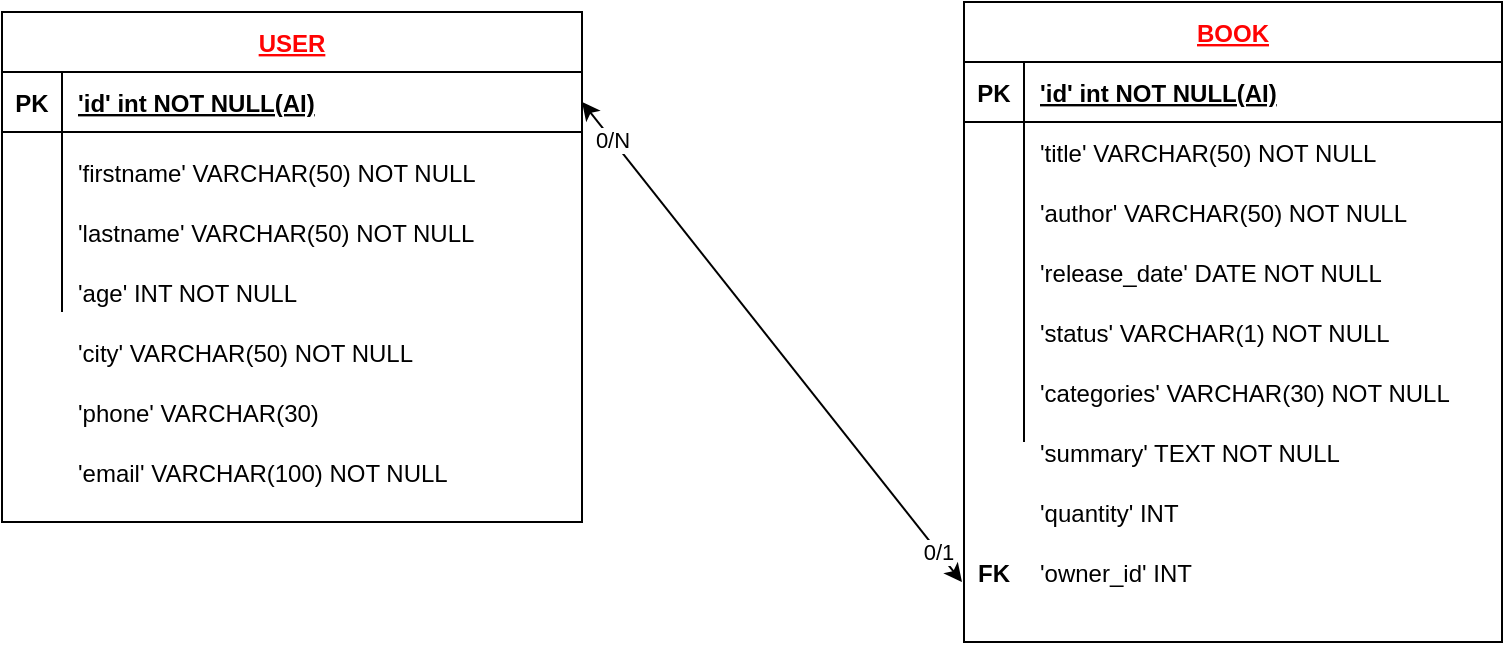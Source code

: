 <mxfile version="13.8.3" type="device"><diagram id="R2lEEEUBdFMjLlhIrx00" name="Page-1"><mxGraphModel dx="865" dy="489" grid="1" gridSize="10" guides="1" tooltips="1" connect="1" arrows="1" fold="1" page="1" pageScale="1" pageWidth="850" pageHeight="1100" math="0" shadow="0" extFonts="Permanent Marker^https://fonts.googleapis.com/css?family=Permanent+Marker"><root><mxCell id="0"/><mxCell id="1" parent="0"/><mxCell id="C-vyLk0tnHw3VtMMgP7b-23" value="USER" style="shape=table;startSize=30;container=1;collapsible=1;childLayout=tableLayout;fixedRows=1;rowLines=0;fontStyle=5;align=center;resizeLast=1;fontColor=#FF0303;" parent="1" vertex="1"><mxGeometry x="20" y="125" width="290" height="255" as="geometry"><mxRectangle x="120" y="120" width="70" height="30" as="alternateBounds"/></mxGeometry></mxCell><mxCell id="C-vyLk0tnHw3VtMMgP7b-24" value="" style="shape=partialRectangle;collapsible=0;dropTarget=0;pointerEvents=0;fillColor=none;points=[[0,0.5],[1,0.5]];portConstraint=eastwest;top=0;left=0;right=0;bottom=1;" parent="C-vyLk0tnHw3VtMMgP7b-23" vertex="1"><mxGeometry y="30" width="290" height="30" as="geometry"/></mxCell><mxCell id="C-vyLk0tnHw3VtMMgP7b-25" value="PK" style="shape=partialRectangle;overflow=hidden;connectable=0;fillColor=none;top=0;left=0;bottom=0;right=0;fontStyle=1;" parent="C-vyLk0tnHw3VtMMgP7b-24" vertex="1"><mxGeometry width="30" height="30" as="geometry"/></mxCell><mxCell id="C-vyLk0tnHw3VtMMgP7b-26" value="'id' int NOT NULL(AI)" style="shape=partialRectangle;overflow=hidden;connectable=0;fillColor=none;top=0;left=0;bottom=0;right=0;align=left;spacingLeft=6;fontStyle=5;" parent="C-vyLk0tnHw3VtMMgP7b-24" vertex="1"><mxGeometry x="30" width="260" height="30" as="geometry"/></mxCell><mxCell id="C-vyLk0tnHw3VtMMgP7b-27" value="" style="shape=partialRectangle;collapsible=0;dropTarget=0;pointerEvents=0;fillColor=none;points=[[0,0.5],[1,0.5]];portConstraint=eastwest;top=0;left=0;right=0;bottom=0;" parent="C-vyLk0tnHw3VtMMgP7b-23" vertex="1"><mxGeometry y="60" width="290" height="30" as="geometry"/></mxCell><mxCell id="C-vyLk0tnHw3VtMMgP7b-28" value="" style="shape=partialRectangle;overflow=hidden;connectable=0;fillColor=none;top=0;left=0;bottom=0;right=0;" parent="C-vyLk0tnHw3VtMMgP7b-27" vertex="1"><mxGeometry width="30" height="30" as="geometry"/></mxCell><mxCell id="C-vyLk0tnHw3VtMMgP7b-29" value="" style="shape=partialRectangle;overflow=hidden;connectable=0;fillColor=none;top=0;left=0;bottom=0;right=0;align=left;spacingLeft=6;fontStyle=0" parent="C-vyLk0tnHw3VtMMgP7b-27" vertex="1"><mxGeometry x="30" width="260" height="30" as="geometry"/></mxCell><mxCell id="9G9RI-8R0x99K9f1C3rV-15" value="" style="shape=partialRectangle;collapsible=0;dropTarget=0;pointerEvents=0;fillColor=none;points=[[0,0.5],[1,0.5]];portConstraint=eastwest;top=0;left=0;right=0;bottom=0;" parent="C-vyLk0tnHw3VtMMgP7b-23" vertex="1"><mxGeometry y="90" width="290" height="30" as="geometry"/></mxCell><mxCell id="9G9RI-8R0x99K9f1C3rV-16" value="" style="shape=partialRectangle;overflow=hidden;connectable=0;fillColor=none;top=0;left=0;bottom=0;right=0;" parent="9G9RI-8R0x99K9f1C3rV-15" vertex="1"><mxGeometry width="30" height="30" as="geometry"/></mxCell><mxCell id="9G9RI-8R0x99K9f1C3rV-17" value="" style="shape=partialRectangle;overflow=hidden;connectable=0;fillColor=none;top=0;left=0;bottom=0;right=0;align=left;spacingLeft=6;fontStyle=0" parent="9G9RI-8R0x99K9f1C3rV-15" vertex="1"><mxGeometry x="30" width="260" height="30" as="geometry"/></mxCell><mxCell id="9G9RI-8R0x99K9f1C3rV-18" value="" style="shape=partialRectangle;collapsible=0;dropTarget=0;pointerEvents=0;fillColor=none;points=[[0,0.5],[1,0.5]];portConstraint=eastwest;top=0;left=0;right=0;bottom=0;" parent="C-vyLk0tnHw3VtMMgP7b-23" vertex="1"><mxGeometry y="120" width="290" height="30" as="geometry"/></mxCell><mxCell id="9G9RI-8R0x99K9f1C3rV-19" value="" style="shape=partialRectangle;overflow=hidden;connectable=0;fillColor=none;top=0;left=0;bottom=0;right=0;" parent="9G9RI-8R0x99K9f1C3rV-18" vertex="1"><mxGeometry width="30" height="30" as="geometry"/></mxCell><mxCell id="9G9RI-8R0x99K9f1C3rV-20" value="" style="shape=partialRectangle;overflow=hidden;connectable=0;fillColor=none;top=0;left=0;bottom=0;right=0;align=left;spacingLeft=6;fontStyle=0" parent="9G9RI-8R0x99K9f1C3rV-18" vertex="1"><mxGeometry x="30" width="260" height="30" as="geometry"/></mxCell><mxCell id="C-vyLk0tnHw3VtMMgP7b-13" value="BOOK" style="shape=table;startSize=30;container=1;collapsible=1;childLayout=tableLayout;fixedRows=1;rowLines=0;fontStyle=5;align=center;resizeLast=1;fontColor=#FF0303;" parent="1" vertex="1"><mxGeometry x="501" y="120" width="269" height="320" as="geometry"/></mxCell><mxCell id="C-vyLk0tnHw3VtMMgP7b-14" value="" style="shape=partialRectangle;collapsible=0;dropTarget=0;pointerEvents=0;fillColor=none;points=[[0,0.5],[1,0.5]];portConstraint=eastwest;top=0;left=0;right=0;bottom=1;" parent="C-vyLk0tnHw3VtMMgP7b-13" vertex="1"><mxGeometry y="30" width="269" height="30" as="geometry"/></mxCell><mxCell id="C-vyLk0tnHw3VtMMgP7b-15" value="PK" style="shape=partialRectangle;overflow=hidden;connectable=0;fillColor=none;top=0;left=0;bottom=0;right=0;fontStyle=1;" parent="C-vyLk0tnHw3VtMMgP7b-14" vertex="1"><mxGeometry width="30" height="30" as="geometry"/></mxCell><mxCell id="C-vyLk0tnHw3VtMMgP7b-16" value="'id' int NOT NULL(AI)" style="shape=partialRectangle;overflow=hidden;connectable=0;fillColor=none;top=0;left=0;bottom=0;right=0;align=left;spacingLeft=6;fontStyle=5;" parent="C-vyLk0tnHw3VtMMgP7b-14" vertex="1"><mxGeometry x="30" width="239" height="30" as="geometry"/></mxCell><mxCell id="C-vyLk0tnHw3VtMMgP7b-20" value="" style="shape=partialRectangle;collapsible=0;dropTarget=0;pointerEvents=0;fillColor=none;points=[[0,0.5],[1,0.5]];portConstraint=eastwest;top=0;left=0;right=0;bottom=0;" parent="C-vyLk0tnHw3VtMMgP7b-13" vertex="1"><mxGeometry y="60" width="269" height="30" as="geometry"/></mxCell><mxCell id="C-vyLk0tnHw3VtMMgP7b-21" value="" style="shape=partialRectangle;overflow=hidden;connectable=0;fillColor=none;top=0;left=0;bottom=0;right=0;" parent="C-vyLk0tnHw3VtMMgP7b-20" vertex="1"><mxGeometry width="30" height="30" as="geometry"/></mxCell><mxCell id="C-vyLk0tnHw3VtMMgP7b-22" value="'title' VARCHAR(50) NOT NULL" style="shape=partialRectangle;overflow=hidden;connectable=0;fillColor=none;top=0;left=0;bottom=0;right=0;align=left;spacingLeft=6;" parent="C-vyLk0tnHw3VtMMgP7b-20" vertex="1"><mxGeometry x="30" width="239" height="30" as="geometry"/></mxCell><mxCell id="9G9RI-8R0x99K9f1C3rV-24" value="" style="shape=partialRectangle;collapsible=0;dropTarget=0;pointerEvents=0;fillColor=none;points=[[0,0.5],[1,0.5]];portConstraint=eastwest;top=0;left=0;right=0;bottom=0;" parent="C-vyLk0tnHw3VtMMgP7b-13" vertex="1"><mxGeometry y="90" width="269" height="40" as="geometry"/></mxCell><mxCell id="9G9RI-8R0x99K9f1C3rV-25" value="" style="shape=partialRectangle;overflow=hidden;connectable=0;fillColor=none;top=0;left=0;bottom=0;right=0;" parent="9G9RI-8R0x99K9f1C3rV-24" vertex="1"><mxGeometry width="30" height="40" as="geometry"/></mxCell><mxCell id="9G9RI-8R0x99K9f1C3rV-26" value="" style="shape=partialRectangle;overflow=hidden;connectable=0;fillColor=none;top=0;left=0;bottom=0;right=0;align=left;spacingLeft=6;" parent="9G9RI-8R0x99K9f1C3rV-24" vertex="1"><mxGeometry x="30" width="239" height="40" as="geometry"/></mxCell><mxCell id="9G9RI-8R0x99K9f1C3rV-27" value="" style="shape=partialRectangle;collapsible=0;dropTarget=0;pointerEvents=0;fillColor=none;points=[[0,0.5],[1,0.5]];portConstraint=eastwest;top=0;left=0;right=0;bottom=0;" parent="C-vyLk0tnHw3VtMMgP7b-13" vertex="1"><mxGeometry y="130" width="269" height="30" as="geometry"/></mxCell><mxCell id="9G9RI-8R0x99K9f1C3rV-28" value="" style="shape=partialRectangle;overflow=hidden;connectable=0;fillColor=none;top=0;left=0;bottom=0;right=0;" parent="9G9RI-8R0x99K9f1C3rV-27" vertex="1"><mxGeometry width="30" height="30" as="geometry"/></mxCell><mxCell id="9G9RI-8R0x99K9f1C3rV-29" value="" style="shape=partialRectangle;overflow=hidden;connectable=0;fillColor=none;top=0;left=0;bottom=0;right=0;align=left;spacingLeft=6;" parent="9G9RI-8R0x99K9f1C3rV-27" vertex="1"><mxGeometry x="30" width="239" height="30" as="geometry"/></mxCell><mxCell id="9G9RI-8R0x99K9f1C3rV-62" value="" style="shape=partialRectangle;collapsible=0;dropTarget=0;pointerEvents=0;fillColor=none;points=[[0,0.5],[1,0.5]];portConstraint=eastwest;top=0;left=0;right=0;bottom=0;" parent="C-vyLk0tnHw3VtMMgP7b-13" vertex="1"><mxGeometry y="160" width="269" height="30" as="geometry"/></mxCell><mxCell id="9G9RI-8R0x99K9f1C3rV-63" value="" style="shape=partialRectangle;overflow=hidden;connectable=0;fillColor=none;top=0;left=0;bottom=0;right=0;" parent="9G9RI-8R0x99K9f1C3rV-62" vertex="1"><mxGeometry width="30" height="30" as="geometry"/></mxCell><mxCell id="9G9RI-8R0x99K9f1C3rV-64" value="" style="shape=partialRectangle;overflow=hidden;connectable=0;fillColor=none;top=0;left=0;bottom=0;right=0;align=left;spacingLeft=6;" parent="9G9RI-8R0x99K9f1C3rV-62" vertex="1"><mxGeometry x="30" width="239" height="30" as="geometry"/></mxCell><mxCell id="C-vyLk0tnHw3VtMMgP7b-17" value="" style="shape=partialRectangle;collapsible=0;dropTarget=0;pointerEvents=0;fillColor=none;points=[[0,0.5],[1,0.5]];portConstraint=eastwest;top=0;left=0;right=0;bottom=0;" parent="C-vyLk0tnHw3VtMMgP7b-13" vertex="1"><mxGeometry y="190" width="269" height="30" as="geometry"/></mxCell><mxCell id="C-vyLk0tnHw3VtMMgP7b-18" value="" style="shape=partialRectangle;overflow=hidden;connectable=0;fillColor=none;top=0;left=0;bottom=0;right=0;" parent="C-vyLk0tnHw3VtMMgP7b-17" vertex="1"><mxGeometry width="30" height="30" as="geometry"/></mxCell><mxCell id="C-vyLk0tnHw3VtMMgP7b-19" value="" style="shape=partialRectangle;overflow=hidden;connectable=0;fillColor=none;top=0;left=0;bottom=0;right=0;align=left;spacingLeft=6;" parent="C-vyLk0tnHw3VtMMgP7b-17" vertex="1"><mxGeometry x="30" width="239" height="30" as="geometry"/></mxCell><mxCell id="glDZiVgOTaokcesdjoPw-1" value="'author' VARCHAR(50) NOT NULL" style="shape=partialRectangle;overflow=hidden;connectable=0;fillColor=none;top=0;left=0;bottom=0;right=0;align=left;spacingLeft=6;" vertex="1" parent="1"><mxGeometry x="531" y="210" width="239" height="30" as="geometry"/></mxCell><mxCell id="glDZiVgOTaokcesdjoPw-2" value="'release_date' DATE NOT NULL" style="shape=partialRectangle;overflow=hidden;connectable=0;fillColor=none;top=0;left=0;bottom=0;right=0;align=left;spacingLeft=6;" vertex="1" parent="1"><mxGeometry x="531" y="240" width="239" height="30" as="geometry"/></mxCell><mxCell id="glDZiVgOTaokcesdjoPw-3" value="'status' VARCHAR(1) NOT NULL" style="shape=partialRectangle;overflow=hidden;connectable=0;fillColor=none;top=0;left=0;bottom=0;right=0;align=left;spacingLeft=6;" vertex="1" parent="1"><mxGeometry x="531" y="270" width="239" height="30" as="geometry"/></mxCell><mxCell id="glDZiVgOTaokcesdjoPw-4" value="'categories' VARCHAR(30) NOT NULL" style="shape=partialRectangle;overflow=hidden;connectable=0;fillColor=none;top=0;left=0;bottom=0;right=0;align=left;spacingLeft=6;" vertex="1" parent="1"><mxGeometry x="531" y="300" width="239" height="30" as="geometry"/></mxCell><mxCell id="glDZiVgOTaokcesdjoPw-6" value="'summary' TEXT NOT NULL" style="shape=partialRectangle;overflow=hidden;connectable=0;fillColor=none;top=0;left=0;bottom=0;right=0;align=left;spacingLeft=6;" vertex="1" parent="1"><mxGeometry x="531" y="330" width="239" height="30" as="geometry"/></mxCell><mxCell id="glDZiVgOTaokcesdjoPw-7" value="'quantity' INT " style="shape=partialRectangle;overflow=hidden;connectable=0;fillColor=none;top=0;left=0;bottom=0;right=0;align=left;spacingLeft=6;" vertex="1" parent="1"><mxGeometry x="531" y="360" width="239" height="30" as="geometry"/></mxCell><mxCell id="glDZiVgOTaokcesdjoPw-8" value="'firstname' VARCHAR(50) NOT NULL" style="shape=partialRectangle;overflow=hidden;connectable=0;fillColor=none;top=0;left=0;bottom=0;right=0;align=left;spacingLeft=6;" vertex="1" parent="1"><mxGeometry x="50" y="190" width="239" height="30" as="geometry"/></mxCell><mxCell id="glDZiVgOTaokcesdjoPw-9" value="'lastname' VARCHAR(50) NOT NULL" style="shape=partialRectangle;overflow=hidden;connectable=0;fillColor=none;top=0;left=0;bottom=0;right=0;align=left;spacingLeft=6;" vertex="1" parent="1"><mxGeometry x="50" y="220" width="239" height="30" as="geometry"/></mxCell><mxCell id="glDZiVgOTaokcesdjoPw-10" value="'age' INT NOT NULL" style="shape=partialRectangle;overflow=hidden;connectable=0;fillColor=none;top=0;left=0;bottom=0;right=0;align=left;spacingLeft=6;" vertex="1" parent="1"><mxGeometry x="50" y="250" width="239" height="30" as="geometry"/></mxCell><mxCell id="glDZiVgOTaokcesdjoPw-12" value="'city' VARCHAR(50) NOT NULL" style="shape=partialRectangle;overflow=hidden;connectable=0;fillColor=none;top=0;left=0;bottom=0;right=0;align=left;spacingLeft=6;" vertex="1" parent="1"><mxGeometry x="50" y="280" width="239" height="30" as="geometry"/></mxCell><mxCell id="glDZiVgOTaokcesdjoPw-13" value="'phone' VARCHAR(30)" style="shape=partialRectangle;overflow=hidden;connectable=0;fillColor=none;top=0;left=0;bottom=0;right=0;align=left;spacingLeft=6;" vertex="1" parent="1"><mxGeometry x="50" y="310" width="239" height="30" as="geometry"/></mxCell><mxCell id="glDZiVgOTaokcesdjoPw-15" value="'email' VARCHAR(100) NOT NULL" style="shape=partialRectangle;overflow=hidden;connectable=0;fillColor=none;top=0;left=0;bottom=0;right=0;align=left;spacingLeft=6;" vertex="1" parent="1"><mxGeometry x="50" y="340" width="239" height="30" as="geometry"/></mxCell><mxCell id="glDZiVgOTaokcesdjoPw-16" value="" style="endArrow=classic;startArrow=classic;html=1;exitX=1;exitY=0.5;exitDx=0;exitDy=0;" edge="1" parent="1" source="C-vyLk0tnHw3VtMMgP7b-24"><mxGeometry width="50" height="50" relative="1" as="geometry"><mxPoint x="380" y="230" as="sourcePoint"/><mxPoint x="500" y="410" as="targetPoint"/></mxGeometry></mxCell><mxCell id="glDZiVgOTaokcesdjoPw-19" value="0/N" style="edgeLabel;html=1;align=center;verticalAlign=middle;resizable=0;points=[];" vertex="1" connectable="0" parent="glDZiVgOTaokcesdjoPw-16"><mxGeometry x="-0.848" relative="1" as="geometry"><mxPoint as="offset"/></mxGeometry></mxCell><mxCell id="glDZiVgOTaokcesdjoPw-20" value="0/1" style="edgeLabel;html=1;align=center;verticalAlign=middle;resizable=0;points=[];" vertex="1" connectable="0" parent="glDZiVgOTaokcesdjoPw-16"><mxGeometry x="0.874" relative="1" as="geometry"><mxPoint as="offset"/></mxGeometry></mxCell><mxCell id="glDZiVgOTaokcesdjoPw-17" value="FK" style="shape=partialRectangle;overflow=hidden;connectable=0;fillColor=none;top=0;left=0;bottom=0;right=0;fontStyle=1;" vertex="1" parent="1"><mxGeometry x="501" y="390" width="30" height="30" as="geometry"/></mxCell><mxCell id="glDZiVgOTaokcesdjoPw-18" value="'owner_id' INT " style="shape=partialRectangle;overflow=hidden;connectable=0;fillColor=none;top=0;left=0;bottom=0;right=0;align=left;spacingLeft=6;" vertex="1" parent="1"><mxGeometry x="531" y="390" width="239" height="30" as="geometry"/></mxCell></root></mxGraphModel></diagram></mxfile>